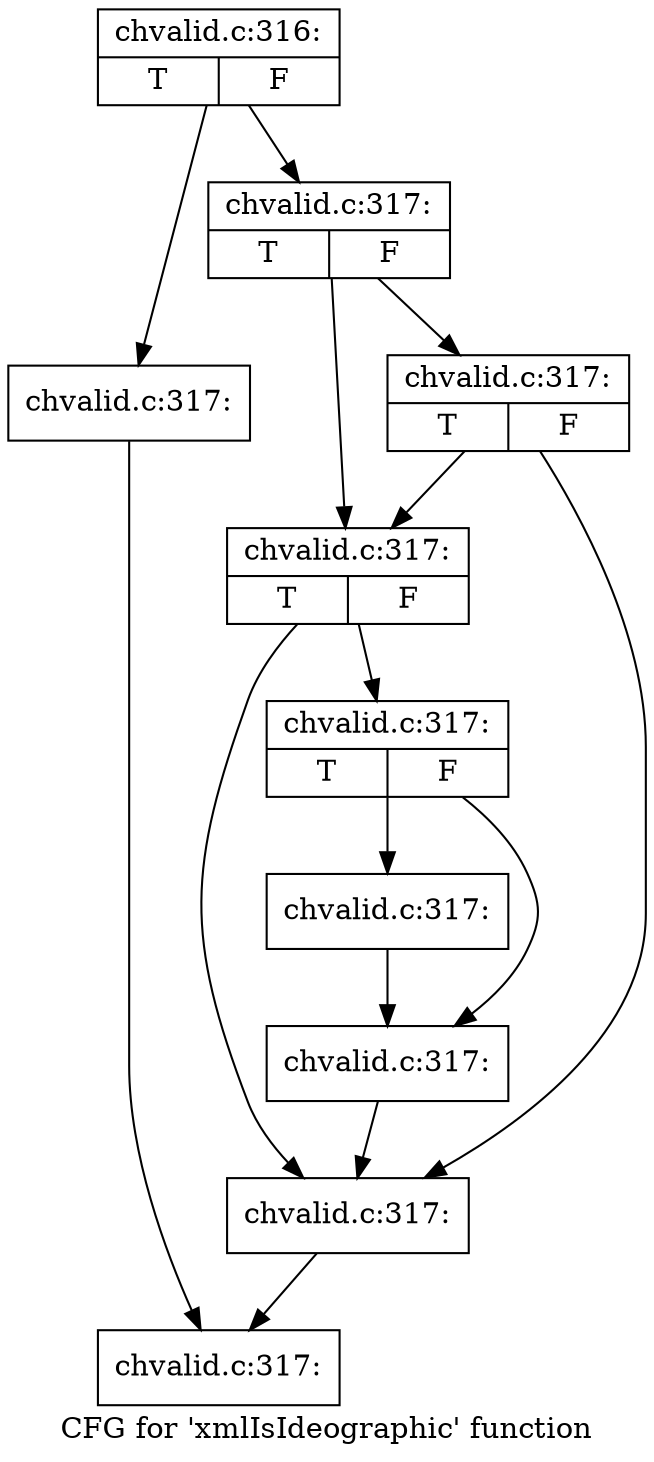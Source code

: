 digraph "CFG for 'xmlIsIdeographic' function" {
	label="CFG for 'xmlIsIdeographic' function";

	Node0x54c8a20 [shape=record,label="{chvalid.c:316:|{<s0>T|<s1>F}}"];
	Node0x54c8a20 -> Node0x54c8f10;
	Node0x54c8a20 -> Node0x54c8f60;
	Node0x54c8f10 [shape=record,label="{chvalid.c:317:}"];
	Node0x54c8f10 -> Node0x54c8fb0;
	Node0x54c8f60 [shape=record,label="{chvalid.c:317:|{<s0>T|<s1>F}}"];
	Node0x54c8f60 -> Node0x54c92c0;
	Node0x54c8f60 -> Node0x54c9270;
	Node0x54c92c0 [shape=record,label="{chvalid.c:317:|{<s0>T|<s1>F}}"];
	Node0x54c92c0 -> Node0x54c91d0;
	Node0x54c92c0 -> Node0x54c9270;
	Node0x54c9270 [shape=record,label="{chvalid.c:317:|{<s0>T|<s1>F}}"];
	Node0x54c9270 -> Node0x54c91d0;
	Node0x54c9270 -> Node0x54c9220;
	Node0x54c9220 [shape=record,label="{chvalid.c:317:|{<s0>T|<s1>F}}"];
	Node0x54c9220 -> Node0x54c9920;
	Node0x54c9220 -> Node0x54c98d0;
	Node0x54c9920 [shape=record,label="{chvalid.c:317:}"];
	Node0x54c9920 -> Node0x54c98d0;
	Node0x54c98d0 [shape=record,label="{chvalid.c:317:}"];
	Node0x54c98d0 -> Node0x54c91d0;
	Node0x54c91d0 [shape=record,label="{chvalid.c:317:}"];
	Node0x54c91d0 -> Node0x54c8fb0;
	Node0x54c8fb0 [shape=record,label="{chvalid.c:317:}"];
}
